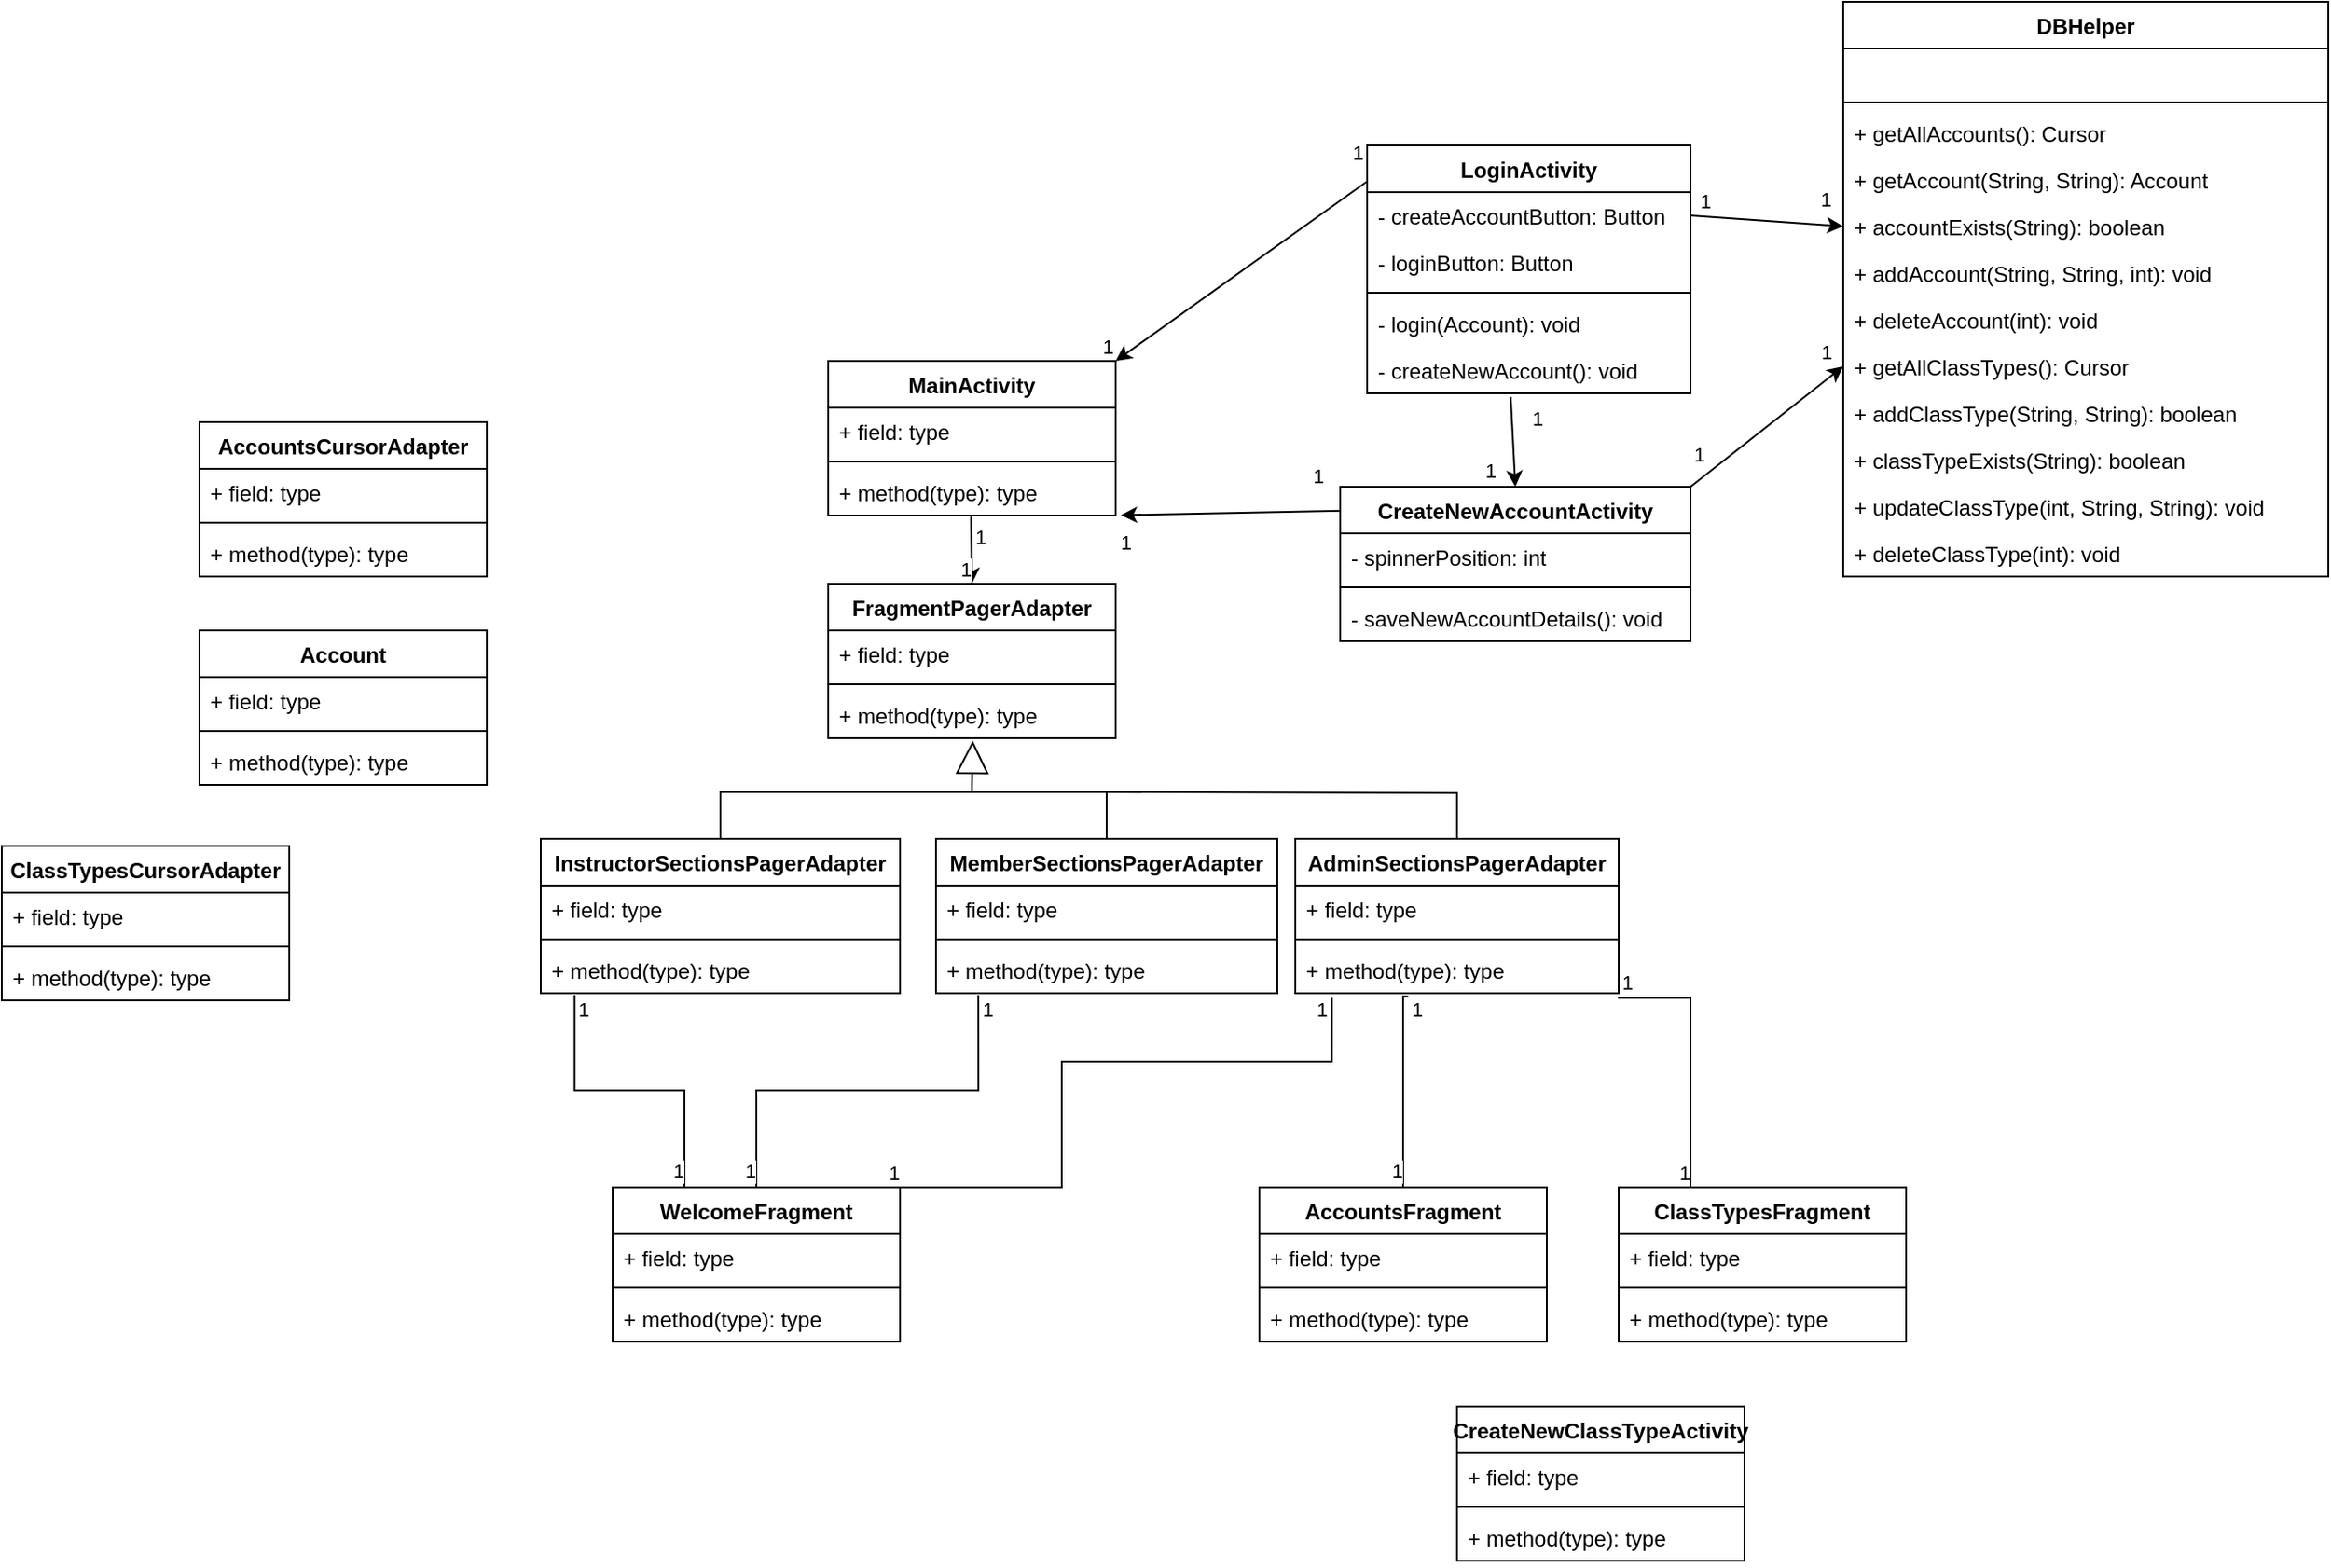 <mxfile version="15.5.7" type="github">
  <diagram id="r9LukguNuFY0iW474rzD" name="Page-1">
    <mxGraphModel dx="2038" dy="579" grid="1" gridSize="10" guides="1" tooltips="1" connect="1" arrows="1" fold="1" page="1" pageScale="1" pageWidth="1000" pageHeight="1100" math="0" shadow="0">
      <root>
        <mxCell id="0" />
        <mxCell id="1" parent="0" />
        <mxCell id="RkOxDRKPPJf_A49z4Q3d-1" value="LoginActivity" style="swimlane;fontStyle=1;align=center;verticalAlign=top;childLayout=stackLayout;horizontal=1;startSize=26;horizontalStack=0;resizeParent=1;resizeParentMax=0;resizeLast=0;collapsible=1;marginBottom=0;" parent="1" vertex="1">
          <mxGeometry x="100" y="90" width="180" height="138" as="geometry" />
        </mxCell>
        <mxCell id="tiGGMl2b_Oo9KjhtUlhI-5" value="- createAccountButton: Button" style="text;strokeColor=none;fillColor=none;align=left;verticalAlign=top;spacingLeft=4;spacingRight=4;overflow=hidden;rotatable=0;points=[[0,0.5],[1,0.5]];portConstraint=eastwest;" parent="RkOxDRKPPJf_A49z4Q3d-1" vertex="1">
          <mxGeometry y="26" width="180" height="26" as="geometry" />
        </mxCell>
        <mxCell id="tiGGMl2b_Oo9KjhtUlhI-6" value="- loginButton: Button" style="text;strokeColor=none;fillColor=none;align=left;verticalAlign=top;spacingLeft=4;spacingRight=4;overflow=hidden;rotatable=0;points=[[0,0.5],[1,0.5]];portConstraint=eastwest;" parent="RkOxDRKPPJf_A49z4Q3d-1" vertex="1">
          <mxGeometry y="52" width="180" height="26" as="geometry" />
        </mxCell>
        <mxCell id="RkOxDRKPPJf_A49z4Q3d-3" value="" style="line;strokeWidth=1;fillColor=none;align=left;verticalAlign=middle;spacingTop=-1;spacingLeft=3;spacingRight=3;rotatable=0;labelPosition=right;points=[];portConstraint=eastwest;" parent="RkOxDRKPPJf_A49z4Q3d-1" vertex="1">
          <mxGeometry y="78" width="180" height="8" as="geometry" />
        </mxCell>
        <mxCell id="RkOxDRKPPJf_A49z4Q3d-4" value="- login(Account): void" style="text;strokeColor=none;fillColor=none;align=left;verticalAlign=top;spacingLeft=4;spacingRight=4;overflow=hidden;rotatable=0;points=[[0,0.5],[1,0.5]];portConstraint=eastwest;" parent="RkOxDRKPPJf_A49z4Q3d-1" vertex="1">
          <mxGeometry y="86" width="180" height="26" as="geometry" />
        </mxCell>
        <mxCell id="MXoC95rCuHimYG4XVn9t-2" value="- createNewAccount(): void" style="text;strokeColor=none;fillColor=none;align=left;verticalAlign=top;spacingLeft=4;spacingRight=4;overflow=hidden;rotatable=0;points=[[0,0.5],[1,0.5]];portConstraint=eastwest;" parent="RkOxDRKPPJf_A49z4Q3d-1" vertex="1">
          <mxGeometry y="112" width="180" height="26" as="geometry" />
        </mxCell>
        <mxCell id="RkOxDRKPPJf_A49z4Q3d-33" style="rounded=0;orthogonalLoop=1;jettySize=auto;html=1;endArrow=none;endFill=0;exitX=0;exitY=0.5;exitDx=0;exitDy=0;startArrow=classic;startFill=1;entryX=1;entryY=0.5;entryDx=0;entryDy=0;" parent="1" source="gc_yiq8LThhwNCrNtD84-1" target="tiGGMl2b_Oo9KjhtUlhI-5" edge="1">
          <mxGeometry relative="1" as="geometry">
            <mxPoint x="265" y="270" as="sourcePoint" />
            <mxPoint x="240" y="110" as="targetPoint" />
          </mxGeometry>
        </mxCell>
        <mxCell id="RkOxDRKPPJf_A49z4Q3d-34" value="1" style="edgeLabel;html=1;align=center;verticalAlign=middle;resizable=0;points=[];" parent="RkOxDRKPPJf_A49z4Q3d-33" vertex="1" connectable="0">
          <mxGeometry x="0.811" relative="1" as="geometry">
            <mxPoint y="-9" as="offset" />
          </mxGeometry>
        </mxCell>
        <mxCell id="RkOxDRKPPJf_A49z4Q3d-35" value="1" style="edgeLabel;html=1;align=center;verticalAlign=middle;resizable=0;points=[];" parent="RkOxDRKPPJf_A49z4Q3d-33" vertex="1" connectable="0">
          <mxGeometry x="-0.767" y="-1" relative="1" as="geometry">
            <mxPoint y="-14" as="offset" />
          </mxGeometry>
        </mxCell>
        <mxCell id="o8Nzl6iw8NaL7pZO_aFK-4" value="DBHelper" style="swimlane;fontStyle=1;align=center;verticalAlign=top;childLayout=stackLayout;horizontal=1;startSize=26;horizontalStack=0;resizeParent=1;resizeParentMax=0;resizeLast=0;collapsible=1;marginBottom=0;" parent="1" vertex="1">
          <mxGeometry x="365" y="10" width="270" height="320" as="geometry" />
        </mxCell>
        <mxCell id="o8Nzl6iw8NaL7pZO_aFK-5" value=" " style="text;strokeColor=none;fillColor=none;align=left;verticalAlign=top;spacingLeft=4;spacingRight=4;overflow=hidden;rotatable=0;points=[[0,0.5],[1,0.5]];portConstraint=eastwest;" parent="o8Nzl6iw8NaL7pZO_aFK-4" vertex="1">
          <mxGeometry y="26" width="270" height="26" as="geometry" />
        </mxCell>
        <mxCell id="o8Nzl6iw8NaL7pZO_aFK-6" value="" style="line;strokeWidth=1;fillColor=none;align=left;verticalAlign=middle;spacingTop=-1;spacingLeft=3;spacingRight=3;rotatable=0;labelPosition=right;points=[];portConstraint=eastwest;" parent="o8Nzl6iw8NaL7pZO_aFK-4" vertex="1">
          <mxGeometry y="52" width="270" height="8" as="geometry" />
        </mxCell>
        <mxCell id="o8Nzl6iw8NaL7pZO_aFK-7" value="+ getAllAccounts(): Cursor" style="text;strokeColor=none;fillColor=none;align=left;verticalAlign=top;spacingLeft=4;spacingRight=4;overflow=hidden;rotatable=0;points=[[0,0.5],[1,0.5]];portConstraint=eastwest;" parent="o8Nzl6iw8NaL7pZO_aFK-4" vertex="1">
          <mxGeometry y="60" width="270" height="26" as="geometry" />
        </mxCell>
        <mxCell id="o8Nzl6iw8NaL7pZO_aFK-8" value="+ getAccount(String, String): Account" style="text;strokeColor=none;fillColor=none;align=left;verticalAlign=top;spacingLeft=4;spacingRight=4;overflow=hidden;rotatable=0;points=[[0,0.5],[1,0.5]];portConstraint=eastwest;" parent="o8Nzl6iw8NaL7pZO_aFK-4" vertex="1">
          <mxGeometry y="86" width="270" height="26" as="geometry" />
        </mxCell>
        <mxCell id="gc_yiq8LThhwNCrNtD84-1" value="+ accountExists(String): boolean" style="text;strokeColor=none;fillColor=none;align=left;verticalAlign=top;spacingLeft=4;spacingRight=4;overflow=hidden;rotatable=0;points=[[0,0.5],[1,0.5]];portConstraint=eastwest;" parent="o8Nzl6iw8NaL7pZO_aFK-4" vertex="1">
          <mxGeometry y="112" width="270" height="26" as="geometry" />
        </mxCell>
        <mxCell id="MXoC95rCuHimYG4XVn9t-1" value="+ addAccount(String, String, int): void" style="text;strokeColor=none;fillColor=none;align=left;verticalAlign=top;spacingLeft=4;spacingRight=4;overflow=hidden;rotatable=0;points=[[0,0.5],[1,0.5]];portConstraint=eastwest;" parent="o8Nzl6iw8NaL7pZO_aFK-4" vertex="1">
          <mxGeometry y="138" width="270" height="26" as="geometry" />
        </mxCell>
        <mxCell id="o8Nzl6iw8NaL7pZO_aFK-9" value="+ deleteAccount(int): void" style="text;strokeColor=none;fillColor=none;align=left;verticalAlign=top;spacingLeft=4;spacingRight=4;overflow=hidden;rotatable=0;points=[[0,0.5],[1,0.5]];portConstraint=eastwest;" parent="o8Nzl6iw8NaL7pZO_aFK-4" vertex="1">
          <mxGeometry y="164" width="270" height="26" as="geometry" />
        </mxCell>
        <mxCell id="o8Nzl6iw8NaL7pZO_aFK-10" value="+ getAllClassTypes(): Cursor" style="text;strokeColor=none;fillColor=none;align=left;verticalAlign=top;spacingLeft=4;spacingRight=4;overflow=hidden;rotatable=0;points=[[0,0.5],[1,0.5]];portConstraint=eastwest;" parent="o8Nzl6iw8NaL7pZO_aFK-4" vertex="1">
          <mxGeometry y="190" width="270" height="26" as="geometry" />
        </mxCell>
        <mxCell id="o8Nzl6iw8NaL7pZO_aFK-11" value="+ addClassType(String, String): boolean" style="text;strokeColor=none;fillColor=none;align=left;verticalAlign=top;spacingLeft=4;spacingRight=4;overflow=hidden;rotatable=0;points=[[0,0.5],[1,0.5]];portConstraint=eastwest;" parent="o8Nzl6iw8NaL7pZO_aFK-4" vertex="1">
          <mxGeometry y="216" width="270" height="26" as="geometry" />
        </mxCell>
        <mxCell id="gc_yiq8LThhwNCrNtD84-2" value="+ classTypeExists(String): boolean" style="text;strokeColor=none;fillColor=none;align=left;verticalAlign=top;spacingLeft=4;spacingRight=4;overflow=hidden;rotatable=0;points=[[0,0.5],[1,0.5]];portConstraint=eastwest;" parent="o8Nzl6iw8NaL7pZO_aFK-4" vertex="1">
          <mxGeometry y="242" width="270" height="26" as="geometry" />
        </mxCell>
        <mxCell id="o8Nzl6iw8NaL7pZO_aFK-12" value="+ updateClassType(int, String, String): void" style="text;strokeColor=none;fillColor=none;align=left;verticalAlign=top;spacingLeft=4;spacingRight=4;overflow=hidden;rotatable=0;points=[[0,0.5],[1,0.5]];portConstraint=eastwest;" parent="o8Nzl6iw8NaL7pZO_aFK-4" vertex="1">
          <mxGeometry y="268" width="270" height="26" as="geometry" />
        </mxCell>
        <mxCell id="o8Nzl6iw8NaL7pZO_aFK-13" value="+ deleteClassType(int): void" style="text;strokeColor=none;fillColor=none;align=left;verticalAlign=top;spacingLeft=4;spacingRight=4;overflow=hidden;rotatable=0;points=[[0,0.5],[1,0.5]];portConstraint=eastwest;" parent="o8Nzl6iw8NaL7pZO_aFK-4" vertex="1">
          <mxGeometry y="294" width="270" height="26" as="geometry" />
        </mxCell>
        <mxCell id="tiGGMl2b_Oo9KjhtUlhI-1" value="CreateNewAccountActivity" style="swimlane;fontStyle=1;align=center;verticalAlign=top;childLayout=stackLayout;horizontal=1;startSize=26;horizontalStack=0;resizeParent=1;resizeParentMax=0;resizeLast=0;collapsible=1;marginBottom=0;" parent="1" vertex="1">
          <mxGeometry x="85" y="280" width="195" height="86" as="geometry" />
        </mxCell>
        <mxCell id="tiGGMl2b_Oo9KjhtUlhI-2" value="- spinnerPosition: int" style="text;strokeColor=none;fillColor=none;align=left;verticalAlign=top;spacingLeft=4;spacingRight=4;overflow=hidden;rotatable=0;points=[[0,0.5],[1,0.5]];portConstraint=eastwest;" parent="tiGGMl2b_Oo9KjhtUlhI-1" vertex="1">
          <mxGeometry y="26" width="195" height="26" as="geometry" />
        </mxCell>
        <mxCell id="tiGGMl2b_Oo9KjhtUlhI-3" value="" style="line;strokeWidth=1;fillColor=none;align=left;verticalAlign=middle;spacingTop=-1;spacingLeft=3;spacingRight=3;rotatable=0;labelPosition=right;points=[];portConstraint=eastwest;" parent="tiGGMl2b_Oo9KjhtUlhI-1" vertex="1">
          <mxGeometry y="52" width="195" height="8" as="geometry" />
        </mxCell>
        <mxCell id="tiGGMl2b_Oo9KjhtUlhI-4" value="- saveNewAccountDetails(): void" style="text;strokeColor=none;fillColor=none;align=left;verticalAlign=top;spacingLeft=4;spacingRight=4;overflow=hidden;rotatable=0;points=[[0,0.5],[1,0.5]];portConstraint=eastwest;" parent="tiGGMl2b_Oo9KjhtUlhI-1" vertex="1">
          <mxGeometry y="60" width="195" height="26" as="geometry" />
        </mxCell>
        <mxCell id="MXoC95rCuHimYG4XVn9t-5" value="" style="endArrow=classic;html=1;rounded=0;exitX=0.444;exitY=1.077;exitDx=0;exitDy=0;exitPerimeter=0;entryX=0.5;entryY=0;entryDx=0;entryDy=0;endFill=1;" parent="1" source="MXoC95rCuHimYG4XVn9t-2" target="tiGGMl2b_Oo9KjhtUlhI-1" edge="1">
          <mxGeometry relative="1" as="geometry">
            <mxPoint x="420" y="300" as="sourcePoint" />
            <mxPoint x="580" y="300" as="targetPoint" />
          </mxGeometry>
        </mxCell>
        <mxCell id="MXoC95rCuHimYG4XVn9t-6" value="1" style="edgeLabel;resizable=0;html=1;align=left;verticalAlign=bottom;" parent="MXoC95rCuHimYG4XVn9t-5" connectable="0" vertex="1">
          <mxGeometry x="-1" relative="1" as="geometry">
            <mxPoint x="10" y="20" as="offset" />
          </mxGeometry>
        </mxCell>
        <mxCell id="MXoC95rCuHimYG4XVn9t-7" value="1" style="edgeLabel;resizable=0;html=1;align=right;verticalAlign=bottom;" parent="MXoC95rCuHimYG4XVn9t-5" connectable="0" vertex="1">
          <mxGeometry x="1" relative="1" as="geometry">
            <mxPoint x="-10" as="offset" />
          </mxGeometry>
        </mxCell>
        <mxCell id="MXoC95rCuHimYG4XVn9t-10" value="" style="endArrow=classic;html=1;rounded=0;exitX=1;exitY=0;exitDx=0;exitDy=0;entryX=0;entryY=0.5;entryDx=0;entryDy=0;endFill=1;" parent="1" source="tiGGMl2b_Oo9KjhtUlhI-1" target="o8Nzl6iw8NaL7pZO_aFK-10" edge="1">
          <mxGeometry relative="1" as="geometry">
            <mxPoint x="420" y="300" as="sourcePoint" />
            <mxPoint x="580" y="300" as="targetPoint" />
          </mxGeometry>
        </mxCell>
        <mxCell id="MXoC95rCuHimYG4XVn9t-11" value="1" style="edgeLabel;resizable=0;html=1;align=left;verticalAlign=bottom;" parent="MXoC95rCuHimYG4XVn9t-10" connectable="0" vertex="1">
          <mxGeometry x="-1" relative="1" as="geometry">
            <mxPoint y="-10" as="offset" />
          </mxGeometry>
        </mxCell>
        <mxCell id="MXoC95rCuHimYG4XVn9t-12" value="1" style="edgeLabel;resizable=0;html=1;align=right;verticalAlign=bottom;" parent="MXoC95rCuHimYG4XVn9t-10" connectable="0" vertex="1">
          <mxGeometry x="1" relative="1" as="geometry">
            <mxPoint x="-5" as="offset" />
          </mxGeometry>
        </mxCell>
        <mxCell id="MXoC95rCuHimYG4XVn9t-13" value="AccountsCursorAdapter" style="swimlane;fontStyle=1;align=center;verticalAlign=top;childLayout=stackLayout;horizontal=1;startSize=26;horizontalStack=0;resizeParent=1;resizeParentMax=0;resizeLast=0;collapsible=1;marginBottom=0;" parent="1" vertex="1">
          <mxGeometry x="-550" y="244" width="160" height="86" as="geometry" />
        </mxCell>
        <mxCell id="MXoC95rCuHimYG4XVn9t-14" value="+ field: type" style="text;strokeColor=none;fillColor=none;align=left;verticalAlign=top;spacingLeft=4;spacingRight=4;overflow=hidden;rotatable=0;points=[[0,0.5],[1,0.5]];portConstraint=eastwest;" parent="MXoC95rCuHimYG4XVn9t-13" vertex="1">
          <mxGeometry y="26" width="160" height="26" as="geometry" />
        </mxCell>
        <mxCell id="MXoC95rCuHimYG4XVn9t-15" value="" style="line;strokeWidth=1;fillColor=none;align=left;verticalAlign=middle;spacingTop=-1;spacingLeft=3;spacingRight=3;rotatable=0;labelPosition=right;points=[];portConstraint=eastwest;" parent="MXoC95rCuHimYG4XVn9t-13" vertex="1">
          <mxGeometry y="52" width="160" height="8" as="geometry" />
        </mxCell>
        <mxCell id="MXoC95rCuHimYG4XVn9t-16" value="+ method(type): type" style="text;strokeColor=none;fillColor=none;align=left;verticalAlign=top;spacingLeft=4;spacingRight=4;overflow=hidden;rotatable=0;points=[[0,0.5],[1,0.5]];portConstraint=eastwest;" parent="MXoC95rCuHimYG4XVn9t-13" vertex="1">
          <mxGeometry y="60" width="160" height="26" as="geometry" />
        </mxCell>
        <mxCell id="MXoC95rCuHimYG4XVn9t-17" value="ClassTypesCursorAdapter" style="swimlane;fontStyle=1;align=center;verticalAlign=top;childLayout=stackLayout;horizontal=1;startSize=26;horizontalStack=0;resizeParent=1;resizeParentMax=0;resizeLast=0;collapsible=1;marginBottom=0;" parent="1" vertex="1">
          <mxGeometry x="-660" y="480" width="160" height="86" as="geometry" />
        </mxCell>
        <mxCell id="MXoC95rCuHimYG4XVn9t-18" value="+ field: type" style="text;strokeColor=none;fillColor=none;align=left;verticalAlign=top;spacingLeft=4;spacingRight=4;overflow=hidden;rotatable=0;points=[[0,0.5],[1,0.5]];portConstraint=eastwest;" parent="MXoC95rCuHimYG4XVn9t-17" vertex="1">
          <mxGeometry y="26" width="160" height="26" as="geometry" />
        </mxCell>
        <mxCell id="MXoC95rCuHimYG4XVn9t-19" value="" style="line;strokeWidth=1;fillColor=none;align=left;verticalAlign=middle;spacingTop=-1;spacingLeft=3;spacingRight=3;rotatable=0;labelPosition=right;points=[];portConstraint=eastwest;" parent="MXoC95rCuHimYG4XVn9t-17" vertex="1">
          <mxGeometry y="52" width="160" height="8" as="geometry" />
        </mxCell>
        <mxCell id="MXoC95rCuHimYG4XVn9t-20" value="+ method(type): type" style="text;strokeColor=none;fillColor=none;align=left;verticalAlign=top;spacingLeft=4;spacingRight=4;overflow=hidden;rotatable=0;points=[[0,0.5],[1,0.5]];portConstraint=eastwest;" parent="MXoC95rCuHimYG4XVn9t-17" vertex="1">
          <mxGeometry y="60" width="160" height="26" as="geometry" />
        </mxCell>
        <mxCell id="MXoC95rCuHimYG4XVn9t-21" value="AccountsFragment" style="swimlane;fontStyle=1;align=center;verticalAlign=top;childLayout=stackLayout;horizontal=1;startSize=26;horizontalStack=0;resizeParent=1;resizeParentMax=0;resizeLast=0;collapsible=1;marginBottom=0;" parent="1" vertex="1">
          <mxGeometry x="40" y="670" width="160" height="86" as="geometry" />
        </mxCell>
        <mxCell id="MXoC95rCuHimYG4XVn9t-22" value="+ field: type" style="text;strokeColor=none;fillColor=none;align=left;verticalAlign=top;spacingLeft=4;spacingRight=4;overflow=hidden;rotatable=0;points=[[0,0.5],[1,0.5]];portConstraint=eastwest;" parent="MXoC95rCuHimYG4XVn9t-21" vertex="1">
          <mxGeometry y="26" width="160" height="26" as="geometry" />
        </mxCell>
        <mxCell id="MXoC95rCuHimYG4XVn9t-23" value="" style="line;strokeWidth=1;fillColor=none;align=left;verticalAlign=middle;spacingTop=-1;spacingLeft=3;spacingRight=3;rotatable=0;labelPosition=right;points=[];portConstraint=eastwest;" parent="MXoC95rCuHimYG4XVn9t-21" vertex="1">
          <mxGeometry y="52" width="160" height="8" as="geometry" />
        </mxCell>
        <mxCell id="MXoC95rCuHimYG4XVn9t-24" value="+ method(type): type" style="text;strokeColor=none;fillColor=none;align=left;verticalAlign=top;spacingLeft=4;spacingRight=4;overflow=hidden;rotatable=0;points=[[0,0.5],[1,0.5]];portConstraint=eastwest;" parent="MXoC95rCuHimYG4XVn9t-21" vertex="1">
          <mxGeometry y="60" width="160" height="26" as="geometry" />
        </mxCell>
        <mxCell id="MXoC95rCuHimYG4XVn9t-25" value="ClassTypesFragment" style="swimlane;fontStyle=1;align=center;verticalAlign=top;childLayout=stackLayout;horizontal=1;startSize=26;horizontalStack=0;resizeParent=1;resizeParentMax=0;resizeLast=0;collapsible=1;marginBottom=0;" parent="1" vertex="1">
          <mxGeometry x="240" y="670" width="160" height="86" as="geometry" />
        </mxCell>
        <mxCell id="MXoC95rCuHimYG4XVn9t-26" value="+ field: type" style="text;strokeColor=none;fillColor=none;align=left;verticalAlign=top;spacingLeft=4;spacingRight=4;overflow=hidden;rotatable=0;points=[[0,0.5],[1,0.5]];portConstraint=eastwest;" parent="MXoC95rCuHimYG4XVn9t-25" vertex="1">
          <mxGeometry y="26" width="160" height="26" as="geometry" />
        </mxCell>
        <mxCell id="MXoC95rCuHimYG4XVn9t-27" value="" style="line;strokeWidth=1;fillColor=none;align=left;verticalAlign=middle;spacingTop=-1;spacingLeft=3;spacingRight=3;rotatable=0;labelPosition=right;points=[];portConstraint=eastwest;" parent="MXoC95rCuHimYG4XVn9t-25" vertex="1">
          <mxGeometry y="52" width="160" height="8" as="geometry" />
        </mxCell>
        <mxCell id="MXoC95rCuHimYG4XVn9t-28" value="+ method(type): type" style="text;strokeColor=none;fillColor=none;align=left;verticalAlign=top;spacingLeft=4;spacingRight=4;overflow=hidden;rotatable=0;points=[[0,0.5],[1,0.5]];portConstraint=eastwest;" parent="MXoC95rCuHimYG4XVn9t-25" vertex="1">
          <mxGeometry y="60" width="160" height="26" as="geometry" />
        </mxCell>
        <mxCell id="MXoC95rCuHimYG4XVn9t-29" value="WelcomeFragment" style="swimlane;fontStyle=1;align=center;verticalAlign=top;childLayout=stackLayout;horizontal=1;startSize=26;horizontalStack=0;resizeParent=1;resizeParentMax=0;resizeLast=0;collapsible=1;marginBottom=0;" parent="1" vertex="1">
          <mxGeometry x="-320" y="670" width="160" height="86" as="geometry" />
        </mxCell>
        <mxCell id="MXoC95rCuHimYG4XVn9t-30" value="+ field: type" style="text;strokeColor=none;fillColor=none;align=left;verticalAlign=top;spacingLeft=4;spacingRight=4;overflow=hidden;rotatable=0;points=[[0,0.5],[1,0.5]];portConstraint=eastwest;" parent="MXoC95rCuHimYG4XVn9t-29" vertex="1">
          <mxGeometry y="26" width="160" height="26" as="geometry" />
        </mxCell>
        <mxCell id="MXoC95rCuHimYG4XVn9t-31" value="" style="line;strokeWidth=1;fillColor=none;align=left;verticalAlign=middle;spacingTop=-1;spacingLeft=3;spacingRight=3;rotatable=0;labelPosition=right;points=[];portConstraint=eastwest;" parent="MXoC95rCuHimYG4XVn9t-29" vertex="1">
          <mxGeometry y="52" width="160" height="8" as="geometry" />
        </mxCell>
        <mxCell id="MXoC95rCuHimYG4XVn9t-32" value="+ method(type): type" style="text;strokeColor=none;fillColor=none;align=left;verticalAlign=top;spacingLeft=4;spacingRight=4;overflow=hidden;rotatable=0;points=[[0,0.5],[1,0.5]];portConstraint=eastwest;" parent="MXoC95rCuHimYG4XVn9t-29" vertex="1">
          <mxGeometry y="60" width="160" height="26" as="geometry" />
        </mxCell>
        <mxCell id="MXoC95rCuHimYG4XVn9t-33" value="Account" style="swimlane;fontStyle=1;align=center;verticalAlign=top;childLayout=stackLayout;horizontal=1;startSize=26;horizontalStack=0;resizeParent=1;resizeParentMax=0;resizeLast=0;collapsible=1;marginBottom=0;" parent="1" vertex="1">
          <mxGeometry x="-550" y="360" width="160" height="86" as="geometry" />
        </mxCell>
        <mxCell id="MXoC95rCuHimYG4XVn9t-34" value="+ field: type" style="text;strokeColor=none;fillColor=none;align=left;verticalAlign=top;spacingLeft=4;spacingRight=4;overflow=hidden;rotatable=0;points=[[0,0.5],[1,0.5]];portConstraint=eastwest;" parent="MXoC95rCuHimYG4XVn9t-33" vertex="1">
          <mxGeometry y="26" width="160" height="26" as="geometry" />
        </mxCell>
        <mxCell id="MXoC95rCuHimYG4XVn9t-35" value="" style="line;strokeWidth=1;fillColor=none;align=left;verticalAlign=middle;spacingTop=-1;spacingLeft=3;spacingRight=3;rotatable=0;labelPosition=right;points=[];portConstraint=eastwest;" parent="MXoC95rCuHimYG4XVn9t-33" vertex="1">
          <mxGeometry y="52" width="160" height="8" as="geometry" />
        </mxCell>
        <mxCell id="MXoC95rCuHimYG4XVn9t-36" value="+ method(type): type" style="text;strokeColor=none;fillColor=none;align=left;verticalAlign=top;spacingLeft=4;spacingRight=4;overflow=hidden;rotatable=0;points=[[0,0.5],[1,0.5]];portConstraint=eastwest;" parent="MXoC95rCuHimYG4XVn9t-33" vertex="1">
          <mxGeometry y="60" width="160" height="26" as="geometry" />
        </mxCell>
        <mxCell id="MXoC95rCuHimYG4XVn9t-37" value="AdminSectionsPagerAdapter" style="swimlane;fontStyle=1;align=center;verticalAlign=top;childLayout=stackLayout;horizontal=1;startSize=26;horizontalStack=0;resizeParent=1;resizeParentMax=0;resizeLast=0;collapsible=1;marginBottom=0;" parent="1" vertex="1">
          <mxGeometry x="60" y="476" width="180" height="86" as="geometry" />
        </mxCell>
        <mxCell id="MXoC95rCuHimYG4XVn9t-38" value="+ field: type" style="text;strokeColor=none;fillColor=none;align=left;verticalAlign=top;spacingLeft=4;spacingRight=4;overflow=hidden;rotatable=0;points=[[0,0.5],[1,0.5]];portConstraint=eastwest;" parent="MXoC95rCuHimYG4XVn9t-37" vertex="1">
          <mxGeometry y="26" width="180" height="26" as="geometry" />
        </mxCell>
        <mxCell id="MXoC95rCuHimYG4XVn9t-39" value="" style="line;strokeWidth=1;fillColor=none;align=left;verticalAlign=middle;spacingTop=-1;spacingLeft=3;spacingRight=3;rotatable=0;labelPosition=right;points=[];portConstraint=eastwest;" parent="MXoC95rCuHimYG4XVn9t-37" vertex="1">
          <mxGeometry y="52" width="180" height="8" as="geometry" />
        </mxCell>
        <mxCell id="MXoC95rCuHimYG4XVn9t-40" value="+ method(type): type" style="text;strokeColor=none;fillColor=none;align=left;verticalAlign=top;spacingLeft=4;spacingRight=4;overflow=hidden;rotatable=0;points=[[0,0.5],[1,0.5]];portConstraint=eastwest;" parent="MXoC95rCuHimYG4XVn9t-37" vertex="1">
          <mxGeometry y="60" width="180" height="26" as="geometry" />
        </mxCell>
        <mxCell id="MXoC95rCuHimYG4XVn9t-41" value="InstructorSectionsPagerAdapter" style="swimlane;fontStyle=1;align=center;verticalAlign=top;childLayout=stackLayout;horizontal=1;startSize=26;horizontalStack=0;resizeParent=1;resizeParentMax=0;resizeLast=0;collapsible=1;marginBottom=0;" parent="1" vertex="1">
          <mxGeometry x="-360" y="476" width="200" height="86" as="geometry" />
        </mxCell>
        <mxCell id="MXoC95rCuHimYG4XVn9t-42" value="+ field: type" style="text;strokeColor=none;fillColor=none;align=left;verticalAlign=top;spacingLeft=4;spacingRight=4;overflow=hidden;rotatable=0;points=[[0,0.5],[1,0.5]];portConstraint=eastwest;" parent="MXoC95rCuHimYG4XVn9t-41" vertex="1">
          <mxGeometry y="26" width="200" height="26" as="geometry" />
        </mxCell>
        <mxCell id="MXoC95rCuHimYG4XVn9t-43" value="" style="line;strokeWidth=1;fillColor=none;align=left;verticalAlign=middle;spacingTop=-1;spacingLeft=3;spacingRight=3;rotatable=0;labelPosition=right;points=[];portConstraint=eastwest;" parent="MXoC95rCuHimYG4XVn9t-41" vertex="1">
          <mxGeometry y="52" width="200" height="8" as="geometry" />
        </mxCell>
        <mxCell id="MXoC95rCuHimYG4XVn9t-44" value="+ method(type): type" style="text;strokeColor=none;fillColor=none;align=left;verticalAlign=top;spacingLeft=4;spacingRight=4;overflow=hidden;rotatable=0;points=[[0,0.5],[1,0.5]];portConstraint=eastwest;" parent="MXoC95rCuHimYG4XVn9t-41" vertex="1">
          <mxGeometry y="60" width="200" height="26" as="geometry" />
        </mxCell>
        <mxCell id="MXoC95rCuHimYG4XVn9t-45" value="MemberSectionsPagerAdapter" style="swimlane;fontStyle=1;align=center;verticalAlign=top;childLayout=stackLayout;horizontal=1;startSize=26;horizontalStack=0;resizeParent=1;resizeParentMax=0;resizeLast=0;collapsible=1;marginBottom=0;" parent="1" vertex="1">
          <mxGeometry x="-140" y="476" width="190" height="86" as="geometry" />
        </mxCell>
        <mxCell id="MXoC95rCuHimYG4XVn9t-46" value="+ field: type" style="text;strokeColor=none;fillColor=none;align=left;verticalAlign=top;spacingLeft=4;spacingRight=4;overflow=hidden;rotatable=0;points=[[0,0.5],[1,0.5]];portConstraint=eastwest;" parent="MXoC95rCuHimYG4XVn9t-45" vertex="1">
          <mxGeometry y="26" width="190" height="26" as="geometry" />
        </mxCell>
        <mxCell id="MXoC95rCuHimYG4XVn9t-47" value="" style="line;strokeWidth=1;fillColor=none;align=left;verticalAlign=middle;spacingTop=-1;spacingLeft=3;spacingRight=3;rotatable=0;labelPosition=right;points=[];portConstraint=eastwest;" parent="MXoC95rCuHimYG4XVn9t-45" vertex="1">
          <mxGeometry y="52" width="190" height="8" as="geometry" />
        </mxCell>
        <mxCell id="MXoC95rCuHimYG4XVn9t-48" value="+ method(type): type" style="text;strokeColor=none;fillColor=none;align=left;verticalAlign=top;spacingLeft=4;spacingRight=4;overflow=hidden;rotatable=0;points=[[0,0.5],[1,0.5]];portConstraint=eastwest;" parent="MXoC95rCuHimYG4XVn9t-45" vertex="1">
          <mxGeometry y="60" width="190" height="26" as="geometry" />
        </mxCell>
        <mxCell id="MXoC95rCuHimYG4XVn9t-49" value="MainActivity" style="swimlane;fontStyle=1;align=center;verticalAlign=top;childLayout=stackLayout;horizontal=1;startSize=26;horizontalStack=0;resizeParent=1;resizeParentMax=0;resizeLast=0;collapsible=1;marginBottom=0;" parent="1" vertex="1">
          <mxGeometry x="-200" y="210" width="160" height="86" as="geometry" />
        </mxCell>
        <mxCell id="MXoC95rCuHimYG4XVn9t-50" value="+ field: type" style="text;strokeColor=none;fillColor=none;align=left;verticalAlign=top;spacingLeft=4;spacingRight=4;overflow=hidden;rotatable=0;points=[[0,0.5],[1,0.5]];portConstraint=eastwest;" parent="MXoC95rCuHimYG4XVn9t-49" vertex="1">
          <mxGeometry y="26" width="160" height="26" as="geometry" />
        </mxCell>
        <mxCell id="MXoC95rCuHimYG4XVn9t-51" value="" style="line;strokeWidth=1;fillColor=none;align=left;verticalAlign=middle;spacingTop=-1;spacingLeft=3;spacingRight=3;rotatable=0;labelPosition=right;points=[];portConstraint=eastwest;" parent="MXoC95rCuHimYG4XVn9t-49" vertex="1">
          <mxGeometry y="52" width="160" height="8" as="geometry" />
        </mxCell>
        <mxCell id="MXoC95rCuHimYG4XVn9t-52" value="+ method(type): type" style="text;strokeColor=none;fillColor=none;align=left;verticalAlign=top;spacingLeft=4;spacingRight=4;overflow=hidden;rotatable=0;points=[[0,0.5],[1,0.5]];portConstraint=eastwest;" parent="MXoC95rCuHimYG4XVn9t-49" vertex="1">
          <mxGeometry y="60" width="160" height="26" as="geometry" />
        </mxCell>
        <mxCell id="MXoC95rCuHimYG4XVn9t-61" value="CreateNewClassTypeActivity" style="swimlane;fontStyle=1;align=center;verticalAlign=top;childLayout=stackLayout;horizontal=1;startSize=26;horizontalStack=0;resizeParent=1;resizeParentMax=0;resizeLast=0;collapsible=1;marginBottom=0;" parent="1" vertex="1">
          <mxGeometry x="150" y="792" width="160" height="86" as="geometry" />
        </mxCell>
        <mxCell id="MXoC95rCuHimYG4XVn9t-62" value="+ field: type" style="text;strokeColor=none;fillColor=none;align=left;verticalAlign=top;spacingLeft=4;spacingRight=4;overflow=hidden;rotatable=0;points=[[0,0.5],[1,0.5]];portConstraint=eastwest;" parent="MXoC95rCuHimYG4XVn9t-61" vertex="1">
          <mxGeometry y="26" width="160" height="26" as="geometry" />
        </mxCell>
        <mxCell id="MXoC95rCuHimYG4XVn9t-63" value="" style="line;strokeWidth=1;fillColor=none;align=left;verticalAlign=middle;spacingTop=-1;spacingLeft=3;spacingRight=3;rotatable=0;labelPosition=right;points=[];portConstraint=eastwest;" parent="MXoC95rCuHimYG4XVn9t-61" vertex="1">
          <mxGeometry y="52" width="160" height="8" as="geometry" />
        </mxCell>
        <mxCell id="MXoC95rCuHimYG4XVn9t-64" value="+ method(type): type" style="text;strokeColor=none;fillColor=none;align=left;verticalAlign=top;spacingLeft=4;spacingRight=4;overflow=hidden;rotatable=0;points=[[0,0.5],[1,0.5]];portConstraint=eastwest;" parent="MXoC95rCuHimYG4XVn9t-61" vertex="1">
          <mxGeometry y="60" width="160" height="26" as="geometry" />
        </mxCell>
        <mxCell id="MXoC95rCuHimYG4XVn9t-75" value="" style="endArrow=classic;html=1;rounded=0;exitX=0.002;exitY=0.143;exitDx=0;exitDy=0;exitPerimeter=0;entryX=1;entryY=0;entryDx=0;entryDy=0;endFill=1;" parent="1" source="RkOxDRKPPJf_A49z4Q3d-1" target="MXoC95rCuHimYG4XVn9t-49" edge="1">
          <mxGeometry relative="1" as="geometry">
            <mxPoint x="-150" y="360" as="sourcePoint" />
            <mxPoint x="10" y="360" as="targetPoint" />
          </mxGeometry>
        </mxCell>
        <mxCell id="MXoC95rCuHimYG4XVn9t-76" value="1" style="edgeLabel;resizable=0;html=1;align=left;verticalAlign=bottom;" parent="MXoC95rCuHimYG4XVn9t-75" connectable="0" vertex="1">
          <mxGeometry x="-1" relative="1" as="geometry">
            <mxPoint x="-10" y="-7" as="offset" />
          </mxGeometry>
        </mxCell>
        <mxCell id="MXoC95rCuHimYG4XVn9t-77" value="1" style="edgeLabel;resizable=0;html=1;align=right;verticalAlign=bottom;" parent="MXoC95rCuHimYG4XVn9t-75" connectable="0" vertex="1">
          <mxGeometry x="1" relative="1" as="geometry" />
        </mxCell>
        <mxCell id="MXoC95rCuHimYG4XVn9t-85" value="" style="endArrow=classic;html=1;rounded=0;entryX=1.018;entryY=0.992;entryDx=0;entryDy=0;entryPerimeter=0;exitX=0.001;exitY=0.156;exitDx=0;exitDy=0;exitPerimeter=0;endFill=1;" parent="1" source="tiGGMl2b_Oo9KjhtUlhI-1" target="MXoC95rCuHimYG4XVn9t-52" edge="1">
          <mxGeometry relative="1" as="geometry">
            <mxPoint x="-150" y="360" as="sourcePoint" />
            <mxPoint x="10" y="360" as="targetPoint" />
          </mxGeometry>
        </mxCell>
        <mxCell id="MXoC95rCuHimYG4XVn9t-86" value="1" style="edgeLabel;resizable=0;html=1;align=left;verticalAlign=bottom;" parent="MXoC95rCuHimYG4XVn9t-85" connectable="0" vertex="1">
          <mxGeometry x="-1" relative="1" as="geometry">
            <mxPoint x="-17" y="-11" as="offset" />
          </mxGeometry>
        </mxCell>
        <mxCell id="MXoC95rCuHimYG4XVn9t-87" value="1" style="edgeLabel;resizable=0;html=1;align=right;verticalAlign=bottom;" parent="MXoC95rCuHimYG4XVn9t-85" connectable="0" vertex="1">
          <mxGeometry x="1" relative="1" as="geometry">
            <mxPoint x="7" y="24" as="offset" />
          </mxGeometry>
        </mxCell>
        <mxCell id="w6yAEMMrJf8R_hqDPMeP-1" value="FragmentPagerAdapter" style="swimlane;fontStyle=1;align=center;verticalAlign=top;childLayout=stackLayout;horizontal=1;startSize=26;horizontalStack=0;resizeParent=1;resizeParentMax=0;resizeLast=0;collapsible=1;marginBottom=0;" vertex="1" parent="1">
          <mxGeometry x="-200" y="334" width="160" height="86" as="geometry" />
        </mxCell>
        <mxCell id="w6yAEMMrJf8R_hqDPMeP-2" value="+ field: type" style="text;strokeColor=none;fillColor=none;align=left;verticalAlign=top;spacingLeft=4;spacingRight=4;overflow=hidden;rotatable=0;points=[[0,0.5],[1,0.5]];portConstraint=eastwest;" vertex="1" parent="w6yAEMMrJf8R_hqDPMeP-1">
          <mxGeometry y="26" width="160" height="26" as="geometry" />
        </mxCell>
        <mxCell id="w6yAEMMrJf8R_hqDPMeP-3" value="" style="line;strokeWidth=1;fillColor=none;align=left;verticalAlign=middle;spacingTop=-1;spacingLeft=3;spacingRight=3;rotatable=0;labelPosition=right;points=[];portConstraint=eastwest;" vertex="1" parent="w6yAEMMrJf8R_hqDPMeP-1">
          <mxGeometry y="52" width="160" height="8" as="geometry" />
        </mxCell>
        <mxCell id="w6yAEMMrJf8R_hqDPMeP-4" value="+ method(type): type" style="text;strokeColor=none;fillColor=none;align=left;verticalAlign=top;spacingLeft=4;spacingRight=4;overflow=hidden;rotatable=0;points=[[0,0.5],[1,0.5]];portConstraint=eastwest;" vertex="1" parent="w6yAEMMrJf8R_hqDPMeP-1">
          <mxGeometry y="60" width="160" height="26" as="geometry" />
        </mxCell>
        <mxCell id="w6yAEMMrJf8R_hqDPMeP-5" value="" style="endArrow=classic;html=1;rounded=0;entryX=0.5;entryY=0;entryDx=0;entryDy=0;endFill=1;exitX=0.497;exitY=1.023;exitDx=0;exitDy=0;exitPerimeter=0;" edge="1" parent="1" source="MXoC95rCuHimYG4XVn9t-52" target="w6yAEMMrJf8R_hqDPMeP-1">
          <mxGeometry relative="1" as="geometry">
            <mxPoint x="-100" y="260" as="sourcePoint" />
            <mxPoint x="-50" y="350" as="targetPoint" />
          </mxGeometry>
        </mxCell>
        <mxCell id="w6yAEMMrJf8R_hqDPMeP-6" value="1" style="edgeLabel;resizable=0;html=1;align=left;verticalAlign=bottom;" connectable="0" vertex="1" parent="w6yAEMMrJf8R_hqDPMeP-5">
          <mxGeometry x="-1" relative="1" as="geometry">
            <mxPoint y="20" as="offset" />
          </mxGeometry>
        </mxCell>
        <mxCell id="w6yAEMMrJf8R_hqDPMeP-7" value="1" style="edgeLabel;resizable=0;html=1;align=right;verticalAlign=bottom;" connectable="0" vertex="1" parent="w6yAEMMrJf8R_hqDPMeP-5">
          <mxGeometry x="1" relative="1" as="geometry" />
        </mxCell>
        <mxCell id="w6yAEMMrJf8R_hqDPMeP-8" value="" style="endArrow=block;endSize=16;endFill=0;html=1;rounded=0;entryX=0.503;entryY=1.054;entryDx=0;entryDy=0;entryPerimeter=0;exitX=0.5;exitY=0;exitDx=0;exitDy=0;" edge="1" parent="1" source="MXoC95rCuHimYG4XVn9t-41" target="w6yAEMMrJf8R_hqDPMeP-4">
          <mxGeometry x="-0.424" y="43" width="160" relative="1" as="geometry">
            <mxPoint x="-90" y="560" as="sourcePoint" />
            <mxPoint x="70" y="560" as="targetPoint" />
            <Array as="points">
              <mxPoint x="-260" y="450" />
              <mxPoint x="-120" y="450" />
            </Array>
            <mxPoint as="offset" />
          </mxGeometry>
        </mxCell>
        <mxCell id="w6yAEMMrJf8R_hqDPMeP-9" value="" style="endArrow=none;html=1;edgeStyle=orthogonalEdgeStyle;rounded=0;entryX=0.5;entryY=0;entryDx=0;entryDy=0;" edge="1" parent="1" target="MXoC95rCuHimYG4XVn9t-45">
          <mxGeometry relative="1" as="geometry">
            <mxPoint x="-120" y="450" as="sourcePoint" />
            <mxPoint x="70" y="560" as="targetPoint" />
            <Array as="points">
              <mxPoint x="-45" y="450" />
            </Array>
          </mxGeometry>
        </mxCell>
        <mxCell id="w6yAEMMrJf8R_hqDPMeP-12" value="" style="endArrow=none;html=1;edgeStyle=orthogonalEdgeStyle;rounded=0;entryX=0.5;entryY=0;entryDx=0;entryDy=0;" edge="1" parent="1" target="MXoC95rCuHimYG4XVn9t-37">
          <mxGeometry relative="1" as="geometry">
            <mxPoint x="-50" y="450" as="sourcePoint" />
            <mxPoint x="70" y="560" as="targetPoint" />
          </mxGeometry>
        </mxCell>
        <mxCell id="w6yAEMMrJf8R_hqDPMeP-15" value="" style="endArrow=none;html=1;edgeStyle=orthogonalEdgeStyle;rounded=0;exitX=0.094;exitY=1.038;exitDx=0;exitDy=0;exitPerimeter=0;entryX=0.25;entryY=0;entryDx=0;entryDy=0;" edge="1" parent="1" source="MXoC95rCuHimYG4XVn9t-44" target="MXoC95rCuHimYG4XVn9t-29">
          <mxGeometry relative="1" as="geometry">
            <mxPoint x="-60" y="640" as="sourcePoint" />
            <mxPoint x="100" y="640" as="targetPoint" />
          </mxGeometry>
        </mxCell>
        <mxCell id="w6yAEMMrJf8R_hqDPMeP-16" value="1" style="edgeLabel;resizable=0;html=1;align=left;verticalAlign=bottom;" connectable="0" vertex="1" parent="w6yAEMMrJf8R_hqDPMeP-15">
          <mxGeometry x="-1" relative="1" as="geometry">
            <mxPoint y="17" as="offset" />
          </mxGeometry>
        </mxCell>
        <mxCell id="w6yAEMMrJf8R_hqDPMeP-17" value="1" style="edgeLabel;resizable=0;html=1;align=right;verticalAlign=bottom;" connectable="0" vertex="1" parent="w6yAEMMrJf8R_hqDPMeP-15">
          <mxGeometry x="1" relative="1" as="geometry" />
        </mxCell>
        <mxCell id="w6yAEMMrJf8R_hqDPMeP-18" value="" style="endArrow=none;html=1;edgeStyle=orthogonalEdgeStyle;rounded=0;exitX=0.124;exitY=1.038;exitDx=0;exitDy=0;exitPerimeter=0;entryX=0.5;entryY=0;entryDx=0;entryDy=0;" edge="1" parent="1" source="MXoC95rCuHimYG4XVn9t-48" target="MXoC95rCuHimYG4XVn9t-29">
          <mxGeometry relative="1" as="geometry">
            <mxPoint x="-60" y="640" as="sourcePoint" />
            <mxPoint x="100" y="640" as="targetPoint" />
          </mxGeometry>
        </mxCell>
        <mxCell id="w6yAEMMrJf8R_hqDPMeP-19" value="1" style="edgeLabel;resizable=0;html=1;align=left;verticalAlign=bottom;" connectable="0" vertex="1" parent="w6yAEMMrJf8R_hqDPMeP-18">
          <mxGeometry x="-1" relative="1" as="geometry">
            <mxPoint y="17" as="offset" />
          </mxGeometry>
        </mxCell>
        <mxCell id="w6yAEMMrJf8R_hqDPMeP-20" value="1" style="edgeLabel;resizable=0;html=1;align=right;verticalAlign=bottom;" connectable="0" vertex="1" parent="w6yAEMMrJf8R_hqDPMeP-18">
          <mxGeometry x="1" relative="1" as="geometry" />
        </mxCell>
        <mxCell id="w6yAEMMrJf8R_hqDPMeP-21" value="" style="endArrow=none;html=1;edgeStyle=orthogonalEdgeStyle;rounded=0;exitX=0.113;exitY=1.1;exitDx=0;exitDy=0;exitPerimeter=0;entryX=1;entryY=0;entryDx=0;entryDy=0;" edge="1" parent="1" source="MXoC95rCuHimYG4XVn9t-40" target="MXoC95rCuHimYG4XVn9t-29">
          <mxGeometry relative="1" as="geometry">
            <mxPoint x="-60" y="640" as="sourcePoint" />
            <mxPoint x="100" y="640" as="targetPoint" />
            <Array as="points">
              <mxPoint x="80" y="600" />
              <mxPoint x="-70" y="600" />
              <mxPoint x="-70" y="670" />
            </Array>
          </mxGeometry>
        </mxCell>
        <mxCell id="w6yAEMMrJf8R_hqDPMeP-22" value="1" style="edgeLabel;resizable=0;html=1;align=left;verticalAlign=bottom;" connectable="0" vertex="1" parent="w6yAEMMrJf8R_hqDPMeP-21">
          <mxGeometry x="-1" relative="1" as="geometry">
            <mxPoint x="-10" y="15" as="offset" />
          </mxGeometry>
        </mxCell>
        <mxCell id="w6yAEMMrJf8R_hqDPMeP-23" value="1" style="edgeLabel;resizable=0;html=1;align=right;verticalAlign=bottom;" connectable="0" vertex="1" parent="w6yAEMMrJf8R_hqDPMeP-21">
          <mxGeometry x="1" relative="1" as="geometry" />
        </mxCell>
        <mxCell id="w6yAEMMrJf8R_hqDPMeP-24" value="" style="endArrow=none;html=1;edgeStyle=orthogonalEdgeStyle;rounded=0;exitX=0.349;exitY=1.069;exitDx=0;exitDy=0;exitPerimeter=0;entryX=0.5;entryY=0;entryDx=0;entryDy=0;" edge="1" parent="1" source="MXoC95rCuHimYG4XVn9t-40" target="MXoC95rCuHimYG4XVn9t-21">
          <mxGeometry relative="1" as="geometry">
            <mxPoint x="-60" y="640" as="sourcePoint" />
            <mxPoint x="100" y="640" as="targetPoint" />
            <Array as="points">
              <mxPoint x="120" y="564" />
            </Array>
          </mxGeometry>
        </mxCell>
        <mxCell id="w6yAEMMrJf8R_hqDPMeP-25" value="1" style="edgeLabel;resizable=0;html=1;align=left;verticalAlign=bottom;" connectable="0" vertex="1" parent="w6yAEMMrJf8R_hqDPMeP-24">
          <mxGeometry x="-1" relative="1" as="geometry">
            <mxPoint y="16" as="offset" />
          </mxGeometry>
        </mxCell>
        <mxCell id="w6yAEMMrJf8R_hqDPMeP-26" value="1" style="edgeLabel;resizable=0;html=1;align=right;verticalAlign=bottom;" connectable="0" vertex="1" parent="w6yAEMMrJf8R_hqDPMeP-24">
          <mxGeometry x="1" relative="1" as="geometry" />
        </mxCell>
        <mxCell id="w6yAEMMrJf8R_hqDPMeP-27" value="" style="endArrow=none;html=1;edgeStyle=orthogonalEdgeStyle;rounded=0;exitX=0.998;exitY=1.1;exitDx=0;exitDy=0;exitPerimeter=0;entryX=0.25;entryY=0;entryDx=0;entryDy=0;" edge="1" parent="1" source="MXoC95rCuHimYG4XVn9t-40" target="MXoC95rCuHimYG4XVn9t-25">
          <mxGeometry relative="1" as="geometry">
            <mxPoint x="-60" y="640" as="sourcePoint" />
            <mxPoint x="100" y="640" as="targetPoint" />
          </mxGeometry>
        </mxCell>
        <mxCell id="w6yAEMMrJf8R_hqDPMeP-28" value="1" style="edgeLabel;resizable=0;html=1;align=left;verticalAlign=bottom;" connectable="0" vertex="1" parent="w6yAEMMrJf8R_hqDPMeP-27">
          <mxGeometry x="-1" relative="1" as="geometry" />
        </mxCell>
        <mxCell id="w6yAEMMrJf8R_hqDPMeP-29" value="1" style="edgeLabel;resizable=0;html=1;align=right;verticalAlign=bottom;" connectable="0" vertex="1" parent="w6yAEMMrJf8R_hqDPMeP-27">
          <mxGeometry x="1" relative="1" as="geometry" />
        </mxCell>
      </root>
    </mxGraphModel>
  </diagram>
</mxfile>
